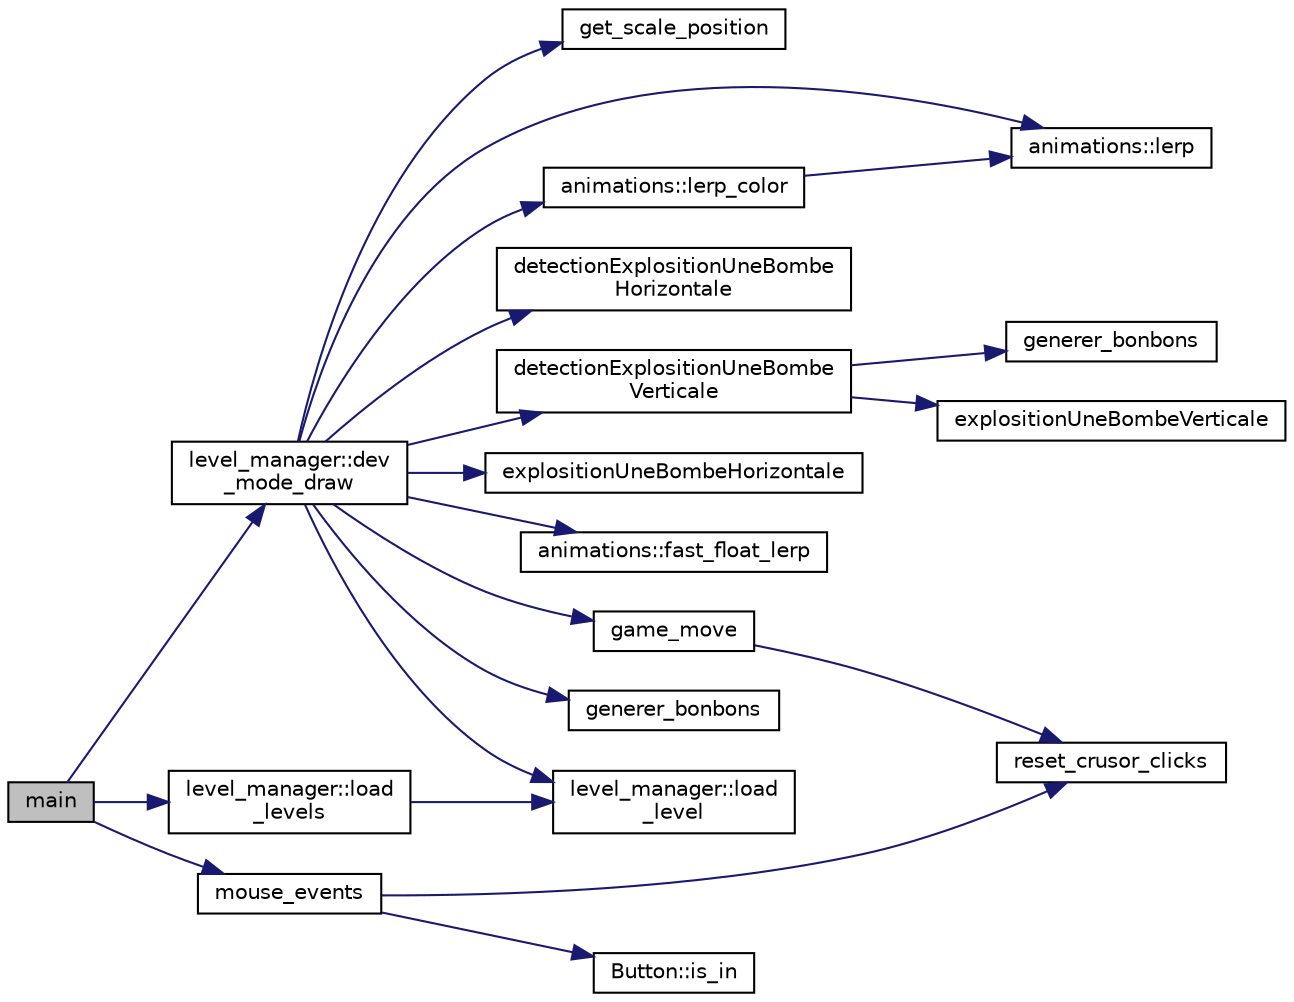 digraph "main"
{
 // LATEX_PDF_SIZE
  edge [fontname="Helvetica",fontsize="10",labelfontname="Helvetica",labelfontsize="10"];
  node [fontname="Helvetica",fontsize="10",shape=record];
  rankdir="LR";
  Node1 [label="main",height=0.2,width=0.4,color="black", fillcolor="grey75", style="filled", fontcolor="black",tooltip=" "];
  Node1 -> Node2 [color="midnightblue",fontsize="10",style="solid",fontname="Helvetica"];
  Node2 [label="level_manager::dev\l_mode_draw",height=0.2,width=0.4,color="black", fillcolor="white", style="filled",URL="$namespacelevel__manager.html#a44149d743a3b16b842f21e531ba849f4",tooltip=" "];
  Node2 -> Node3 [color="midnightblue",fontsize="10",style="solid",fontname="Helvetica"];
  Node3 [label="detectionExplositionUneBombe\lHorizontale",height=0.2,width=0.4,color="black", fillcolor="white", style="filled",URL="$level__manager_8cpp.html#a888cef391a7eefbc994c55021fdef3c9",tooltip=" "];
  Node2 -> Node4 [color="midnightblue",fontsize="10",style="solid",fontname="Helvetica"];
  Node4 [label="detectionExplositionUneBombe\lVerticale",height=0.2,width=0.4,color="black", fillcolor="white", style="filled",URL="$level__manager_8cpp.html#a7234ff82d42096806d9e13184fde3cb8",tooltip=" "];
  Node4 -> Node5 [color="midnightblue",fontsize="10",style="solid",fontname="Helvetica"];
  Node5 [label="explositionUneBombeVerticale",height=0.2,width=0.4,color="black", fillcolor="white", style="filled",URL="$main_8cpp.html#aee64509d03098c47a6bedc2467c69fed",tooltip=" "];
  Node4 -> Node6 [color="midnightblue",fontsize="10",style="solid",fontname="Helvetica"];
  Node6 [label="generer_bonbons",height=0.2,width=0.4,color="black", fillcolor="white", style="filled",URL="$main_8cpp.html#a1b823692784704ca8005546a76a06dab",tooltip=" "];
  Node2 -> Node7 [color="midnightblue",fontsize="10",style="solid",fontname="Helvetica"];
  Node7 [label="explositionUneBombeHorizontale",height=0.2,width=0.4,color="black", fillcolor="white", style="filled",URL="$level__manager_8cpp.html#a5ca5a1d2987f121b68d2e209aff2d5f3",tooltip=" "];
  Node2 -> Node8 [color="midnightblue",fontsize="10",style="solid",fontname="Helvetica"];
  Node8 [label="animations::fast_float_lerp",height=0.2,width=0.4,color="black", fillcolor="white", style="filled",URL="$namespaceanimations.html#a6e4cf800b259da30aaa17ba400e2853b",tooltip=" "];
  Node2 -> Node9 [color="midnightblue",fontsize="10",style="solid",fontname="Helvetica"];
  Node9 [label="game_move",height=0.2,width=0.4,color="black", fillcolor="white", style="filled",URL="$level__manager_8cpp.html#ab4407fd2ad57504716cb4fad9d62625c",tooltip=" "];
  Node9 -> Node10 [color="midnightblue",fontsize="10",style="solid",fontname="Helvetica"];
  Node10 [label="reset_crusor_clicks",height=0.2,width=0.4,color="black", fillcolor="white", style="filled",URL="$main_8cpp.html#a09dcafc641638618fd142bdd6280da3d",tooltip=" "];
  Node2 -> Node11 [color="midnightblue",fontsize="10",style="solid",fontname="Helvetica"];
  Node11 [label="generer_bonbons",height=0.2,width=0.4,color="black", fillcolor="white", style="filled",URL="$level__manager_8cpp.html#a1b823692784704ca8005546a76a06dab",tooltip=" "];
  Node2 -> Node12 [color="midnightblue",fontsize="10",style="solid",fontname="Helvetica"];
  Node12 [label="get_scale_position",height=0.2,width=0.4,color="black", fillcolor="white", style="filled",URL="$level__manager_8cpp.html#affea47520085b9f91b2aa5898a3e4003",tooltip=" "];
  Node2 -> Node13 [color="midnightblue",fontsize="10",style="solid",fontname="Helvetica"];
  Node13 [label="animations::lerp",height=0.2,width=0.4,color="black", fillcolor="white", style="filled",URL="$namespaceanimations.html#a005a32f860e5e4988a17106a24221009",tooltip=" "];
  Node2 -> Node14 [color="midnightblue",fontsize="10",style="solid",fontname="Helvetica"];
  Node14 [label="animations::lerp_color",height=0.2,width=0.4,color="black", fillcolor="white", style="filled",URL="$namespaceanimations.html#a320eb56331dceb8bf73f359a5f554b39",tooltip=" "];
  Node14 -> Node13 [color="midnightblue",fontsize="10",style="solid",fontname="Helvetica"];
  Node2 -> Node15 [color="midnightblue",fontsize="10",style="solid",fontname="Helvetica"];
  Node15 [label="level_manager::load\l_level",height=0.2,width=0.4,color="black", fillcolor="white", style="filled",URL="$namespacelevel__manager.html#a02af3af9c75f86e8898f83a220a16d21",tooltip=" "];
  Node1 -> Node16 [color="midnightblue",fontsize="10",style="solid",fontname="Helvetica"];
  Node16 [label="level_manager::load\l_levels",height=0.2,width=0.4,color="black", fillcolor="white", style="filled",URL="$namespacelevel__manager.html#adcecb5bd4920b559a738949a3215c57f",tooltip=" "];
  Node16 -> Node15 [color="midnightblue",fontsize="10",style="solid",fontname="Helvetica"];
  Node1 -> Node17 [color="midnightblue",fontsize="10",style="solid",fontname="Helvetica"];
  Node17 [label="mouse_events",height=0.2,width=0.4,color="black", fillcolor="white", style="filled",URL="$main_8cpp.html#a4500d7a2ede04114a56a57b27a0c3534",tooltip=" "];
  Node17 -> Node18 [color="midnightblue",fontsize="10",style="solid",fontname="Helvetica"];
  Node18 [label="Button::is_in",height=0.2,width=0.4,color="black", fillcolor="white", style="filled",URL="$class_button.html#a75d138f793dae468543d1af6fd230206",tooltip=" "];
  Node17 -> Node10 [color="midnightblue",fontsize="10",style="solid",fontname="Helvetica"];
}
